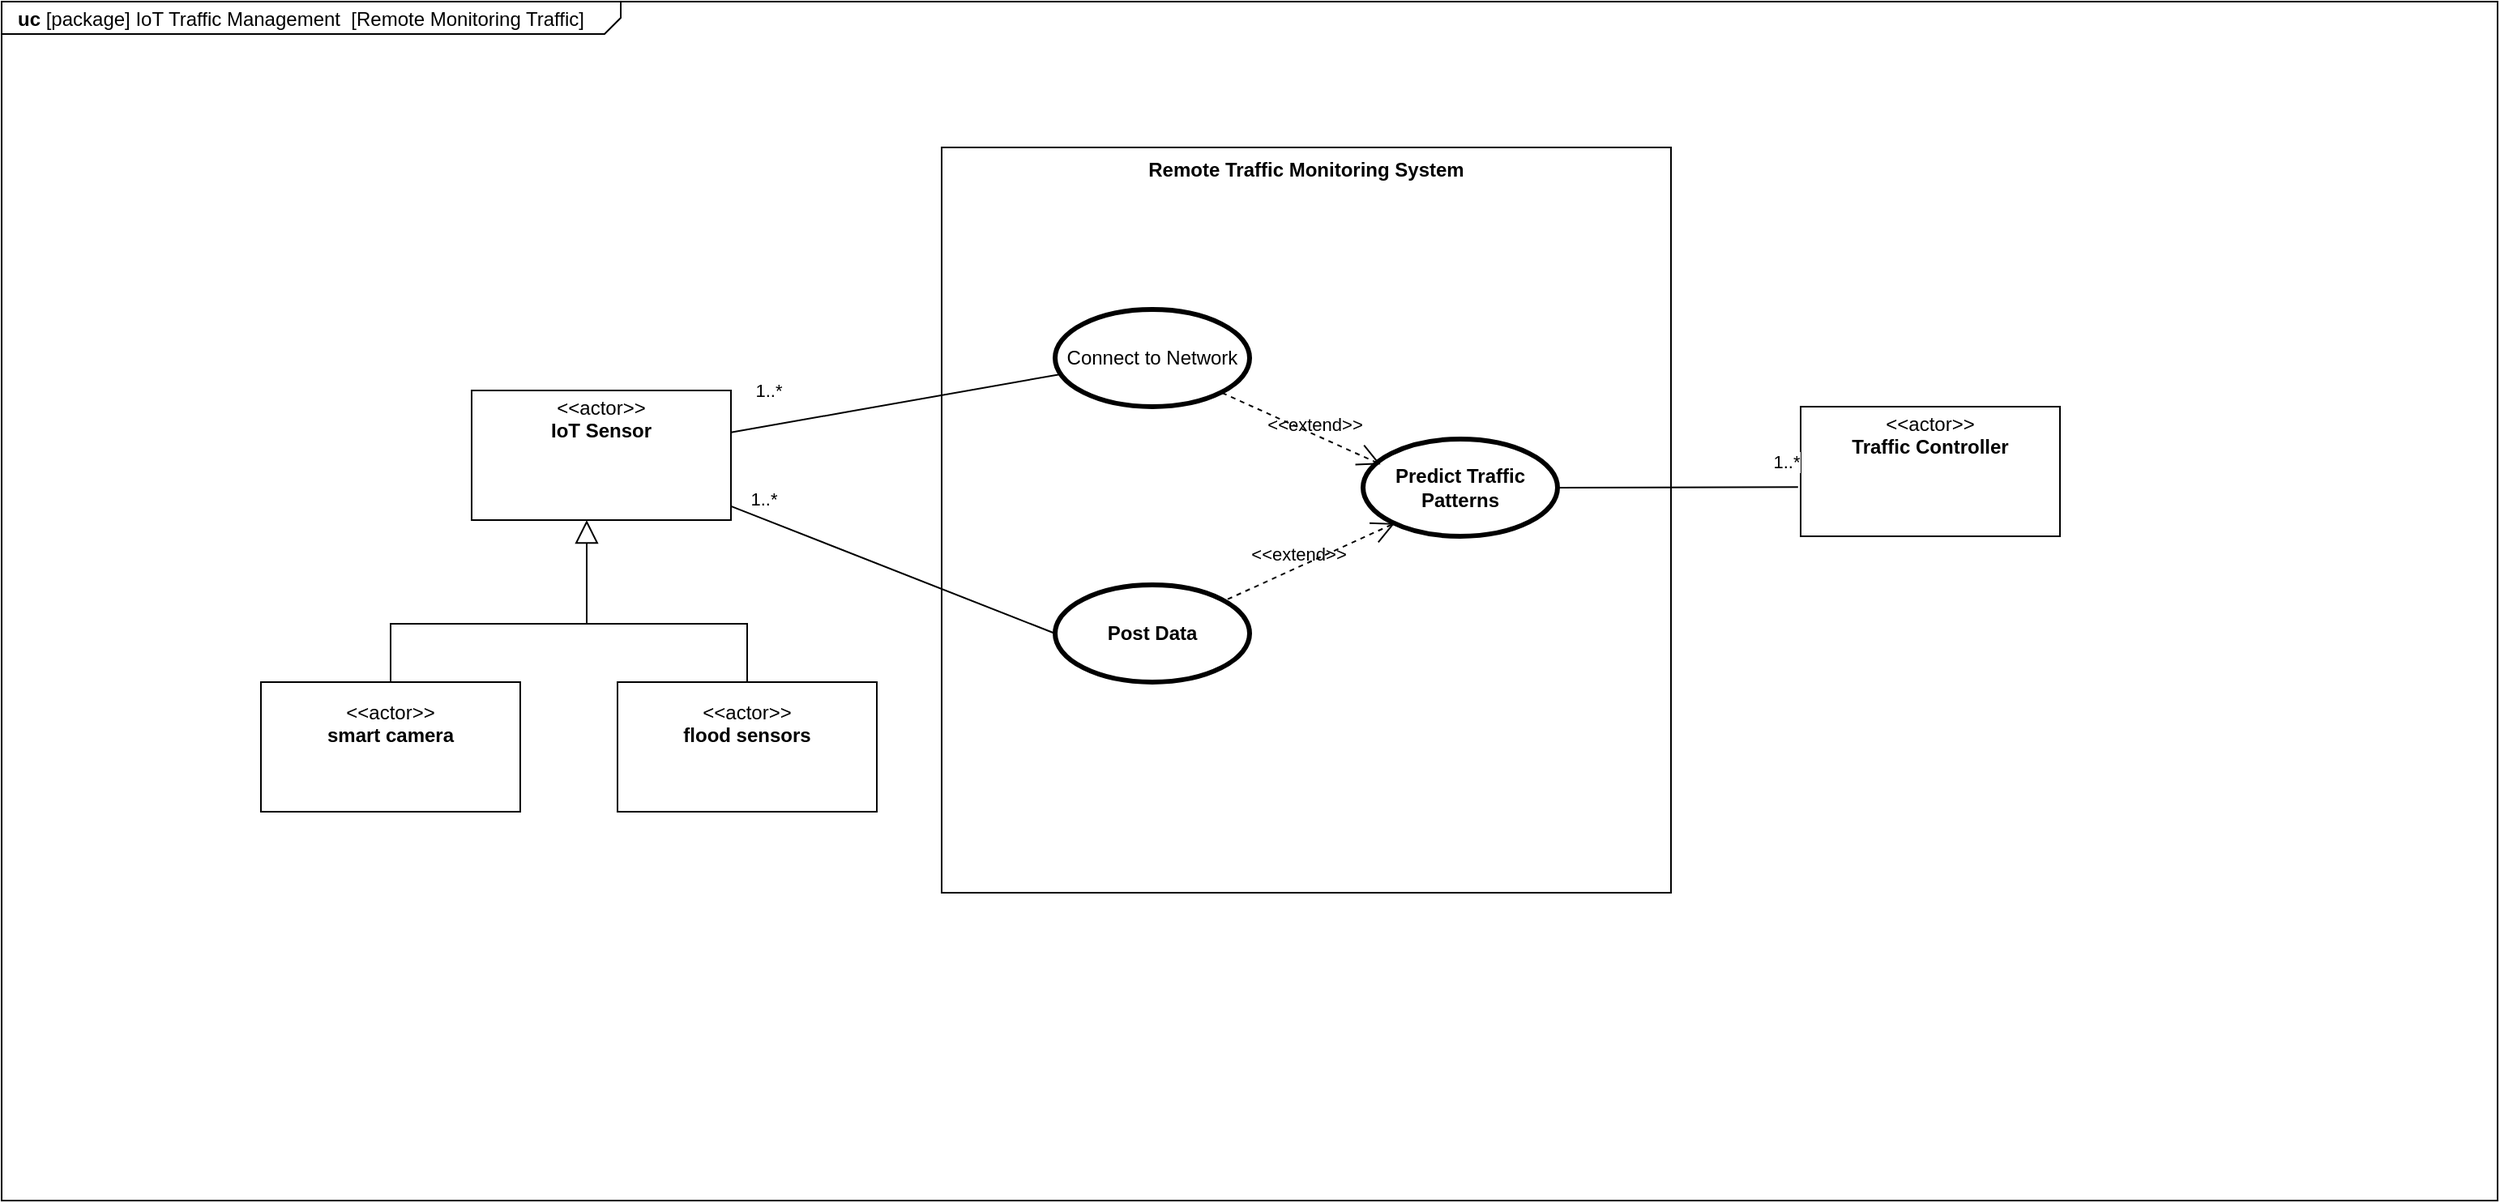 <mxfile version="20.8.16" type="device" pages="2"><diagram id="4iHXKfbJYa-87TXr1HWd" name="Use Case"><mxGraphModel dx="932" dy="973" grid="1" gridSize="10" guides="1" tooltips="1" connect="1" arrows="1" fold="1" page="1" pageScale="1" pageWidth="1700" pageHeight="1100" math="0" shadow="0"><root><mxCell id="0"/><mxCell id="1" parent="0"/><mxCell id="mPhYXXPSZH8RcfnqoLaK-20" value="&lt;p style=&quot;margin:0px;margin-top:4px;margin-left:10px;text-align:left;&quot;&gt;&lt;b&gt;uc&lt;/b&gt; [package] IoT Traffic Management&amp;nbsp; [Remote Monitoring Traffic]&lt;/p&gt;" style="html=1;shape=mxgraph.sysml.package;html=1;overflow=fill;whiteSpace=wrap;labelX=382;" parent="1" vertex="1"><mxGeometry x="40" y="20" width="1540" height="740" as="geometry"/></mxCell><mxCell id="mPhYXXPSZH8RcfnqoLaK-1" value="&lt;p style=&quot;margin:0px;margin-top:4px;text-align:center;&quot;&gt;&amp;lt;&amp;lt;actor&amp;gt;&amp;gt;&lt;br&gt;&lt;b&gt;IoT Sensor&lt;/b&gt;&lt;/p&gt;" style="shape=rect;html=1;overflow=fill;html=1;whiteSpace=wrap;align=center;" parent="1" vertex="1"><mxGeometry x="330" y="260" width="160" height="80" as="geometry"/></mxCell><mxCell id="mPhYXXPSZH8RcfnqoLaK-2" value="Remote Traffic Monitoring System" style="shape=rect;html=1;verticalAlign=top;fontStyle=1;whiteSpace=wrap;align=center;" parent="1" vertex="1"><mxGeometry x="620" y="110" width="450" height="460" as="geometry"/></mxCell><mxCell id="mPhYXXPSZH8RcfnqoLaK-3" value="Connect to Network" style="shape=ellipse;html=1;strokeWidth=3;fontStyle=0;whiteSpace=wrap;align=center;perimeter=ellipsePerimeter;" parent="1" vertex="1"><mxGeometry x="690" y="210" width="120" height="60" as="geometry"/></mxCell><mxCell id="mPhYXXPSZH8RcfnqoLaK-7" value="" style="edgeStyle=none;html=1;endArrow=none;verticalAlign=bottom;rounded=0;" parent="1" source="mPhYXXPSZH8RcfnqoLaK-1" target="mPhYXXPSZH8RcfnqoLaK-3" edge="1"><mxGeometry width="160" relative="1" as="geometry"><mxPoint x="710" y="320" as="sourcePoint"/><mxPoint x="771" y="266" as="targetPoint"/></mxGeometry></mxCell><mxCell id="3Ks5PfZHIpk1d5dtnnS8-1" value="1..*" style="edgeLabel;html=1;align=center;verticalAlign=middle;resizable=0;points=[];" parent="mPhYXXPSZH8RcfnqoLaK-7" vertex="1" connectable="0"><mxGeometry x="-0.404" y="4" relative="1" as="geometry"><mxPoint x="-37" y="-12" as="offset"/></mxGeometry></mxCell><mxCell id="mPhYXXPSZH8RcfnqoLaK-8" value="&lt;p style=&quot;margin:0px;margin-top:4px;text-align:center;&quot;&gt;&amp;lt;&amp;lt;actor&amp;gt;&amp;gt;&lt;br&gt;&lt;b&gt;Traffic Controller&lt;/b&gt;&lt;/p&gt;" style="shape=rect;html=1;overflow=fill;html=1;whiteSpace=wrap;align=center;" parent="1" vertex="1"><mxGeometry x="1150" y="270" width="160" height="80" as="geometry"/></mxCell><mxCell id="mPhYXXPSZH8RcfnqoLaK-9" value="Predict Traffic Patterns" style="shape=ellipse;html=1;strokeWidth=3;fontStyle=1;whiteSpace=wrap;align=center;perimeter=ellipsePerimeter;" parent="1" vertex="1"><mxGeometry x="880" y="290" width="120" height="60" as="geometry"/></mxCell><mxCell id="mPhYXXPSZH8RcfnqoLaK-10" value="" style="edgeStyle=none;html=1;endArrow=none;verticalAlign=bottom;rounded=0;entryX=-0.01;entryY=0.62;entryDx=0;entryDy=0;entryPerimeter=0;" parent="1" source="mPhYXXPSZH8RcfnqoLaK-9" target="mPhYXXPSZH8RcfnqoLaK-8" edge="1"><mxGeometry width="160" relative="1" as="geometry"><mxPoint x="710" y="320" as="sourcePoint"/><mxPoint x="870" y="320" as="targetPoint"/></mxGeometry></mxCell><mxCell id="pMQEba09934Hj4bFtZwP-2" value="1..*" style="edgeLabel;html=1;align=center;verticalAlign=middle;resizable=0;points=[];" vertex="1" connectable="0" parent="mPhYXXPSZH8RcfnqoLaK-10"><mxGeometry x="0.824" relative="1" as="geometry"><mxPoint x="5" y="-16" as="offset"/></mxGeometry></mxCell><mxCell id="mPhYXXPSZH8RcfnqoLaK-13" value="&amp;lt;&amp;lt;extend&amp;gt;&amp;gt;" style="edgeStyle=none;html=1;startArrow=open;endArrow=none;startSize=12;verticalAlign=bottom;dashed=1;labelBackgroundColor=none;rounded=0;exitX=0.09;exitY=0.26;exitDx=0;exitDy=0;exitPerimeter=0;entryX=1;entryY=1;entryDx=0;entryDy=0;" parent="1" source="mPhYXXPSZH8RcfnqoLaK-9" target="mPhYXXPSZH8RcfnqoLaK-3" edge="1"><mxGeometry x="-0.192" y="3" width="160" relative="1" as="geometry"><mxPoint x="830" y="370" as="sourcePoint"/><mxPoint x="870" y="310" as="targetPoint"/><mxPoint as="offset"/></mxGeometry></mxCell><mxCell id="mPhYXXPSZH8RcfnqoLaK-14" value="&lt;p&gt;&amp;lt;&amp;lt;actor&amp;gt;&amp;gt;&lt;br&gt;&lt;b&gt;smart camera&lt;/b&gt;&lt;/p&gt;" style="shape=rect;html=1;overflow=fill;whiteSpace=wrap;align=center;" parent="1" vertex="1"><mxGeometry x="200" y="440" width="160" height="80" as="geometry"/></mxCell><mxCell id="mPhYXXPSZH8RcfnqoLaK-16" value="" style="edgeStyle=elbowEdgeStyle;html=1;endSize=12;endArrow=block;endFill=0;elbow=horizontal;rounded=0;labelBackgroundColor=default;fontFamily=Helvetica;fontSize=11;fontColor=default;shape=connector;" parent="1" target="mPhYXXPSZH8RcfnqoLaK-1" edge="1"><mxGeometry x="1" relative="1" as="geometry"><mxPoint x="401" y="344" as="targetPoint"/><mxPoint x="401" y="404" as="sourcePoint"/></mxGeometry></mxCell><mxCell id="mPhYXXPSZH8RcfnqoLaK-17" value="" style="edgeStyle=elbowEdgeStyle;html=1;elbow=vertical;verticalAlign=bottom;endArrow=none;rounded=0;labelBackgroundColor=default;fontFamily=Helvetica;fontSize=11;fontColor=default;startSize=14;shape=connector;entryX=0.5;entryY=0;entryDx=0;entryDy=0;" parent="1" target="mPhYXXPSZH8RcfnqoLaK-19" edge="1"><mxGeometry x="1" relative="1" as="geometry"><mxPoint x="471" y="429" as="targetPoint"/><Array as="points"><mxPoint x="441" y="404"/></Array><mxPoint x="400" y="404" as="sourcePoint"/></mxGeometry></mxCell><mxCell id="mPhYXXPSZH8RcfnqoLaK-18" value="" style="edgeStyle=elbowEdgeStyle;html=1;elbow=vertical;verticalAlign=bottom;endArrow=none;rounded=0;labelBackgroundColor=default;fontFamily=Helvetica;fontSize=11;fontColor=default;startSize=14;shape=connector;" parent="1" target="mPhYXXPSZH8RcfnqoLaK-14" edge="1"><mxGeometry x="1" relative="1" as="geometry"><mxPoint x="331" y="429" as="targetPoint"/><Array as="points"><mxPoint x="361" y="404"/></Array><mxPoint x="400" y="404" as="sourcePoint"/></mxGeometry></mxCell><mxCell id="mPhYXXPSZH8RcfnqoLaK-19" value="&lt;p&gt;&amp;lt;&amp;lt;actor&amp;gt;&amp;gt;&lt;br&gt;&lt;b&gt;flood sensors&lt;/b&gt;&lt;/p&gt;" style="shape=rect;html=1;overflow=fill;whiteSpace=wrap;align=center;" parent="1" vertex="1"><mxGeometry x="420" y="440" width="160" height="80" as="geometry"/></mxCell><mxCell id="pMQEba09934Hj4bFtZwP-1" value="Post Data" style="shape=ellipse;html=1;strokeWidth=3;fontStyle=1;whiteSpace=wrap;align=center;perimeter=ellipsePerimeter;" vertex="1" parent="1"><mxGeometry x="690" y="380" width="120" height="60" as="geometry"/></mxCell><mxCell id="pMQEba09934Hj4bFtZwP-4" value="" style="edgeStyle=none;html=1;endArrow=none;verticalAlign=bottom;rounded=0;entryX=0;entryY=0.5;entryDx=0;entryDy=0;" edge="1" parent="1" source="mPhYXXPSZH8RcfnqoLaK-1" target="pMQEba09934Hj4bFtZwP-1"><mxGeometry width="160" relative="1" as="geometry"><mxPoint x="500" y="307.576" as="sourcePoint"/><mxPoint x="690.11" y="301.815" as="targetPoint"/></mxGeometry></mxCell><mxCell id="pMQEba09934Hj4bFtZwP-5" value="1..*" style="edgeLabel;html=1;align=center;verticalAlign=middle;resizable=0;points=[];" vertex="1" connectable="0" parent="pMQEba09934Hj4bFtZwP-4"><mxGeometry x="-0.404" y="4" relative="1" as="geometry"><mxPoint x="-41" y="-24" as="offset"/></mxGeometry></mxCell><mxCell id="pMQEba09934Hj4bFtZwP-6" value="&amp;lt;&amp;lt;extend&amp;gt;&amp;gt;" style="edgeStyle=none;html=1;startArrow=open;endArrow=none;startSize=12;verticalAlign=bottom;dashed=1;labelBackgroundColor=none;rounded=0;exitX=0.163;exitY=0.866;exitDx=0;exitDy=0;exitPerimeter=0;" edge="1" parent="1" source="mPhYXXPSZH8RcfnqoLaK-9" target="pMQEba09934Hj4bFtZwP-1"><mxGeometry x="0.14" y="1" width="160" relative="1" as="geometry"><mxPoint x="900.8" y="315.6" as="sourcePoint"/><mxPoint x="802.426" y="271.213" as="targetPoint"/><mxPoint as="offset"/></mxGeometry></mxCell></root></mxGraphModel></diagram><diagram id="m2gRTw4oHjGoTjFpeIfl" name="Activity Diagram"><mxGraphModel dx="1131" dy="1137" grid="1" gridSize="10" guides="1" tooltips="1" connect="1" arrows="1" fold="1" page="1" pageScale="1" pageWidth="1700" pageHeight="1100" math="0" shadow="0"><root><mxCell id="0"/><mxCell id="1" parent="0"/><mxCell id="cE4QLAcrg06Gd0i4PBeo-1" value="&lt;p style=&quot;margin:0px;margin-top:4px;margin-left:10px;text-align:left;&quot;&gt;&lt;b&gt;act&lt;/b&gt;&amp;nbsp;[activity] Connect to Network[Use Case Specification]&lt;/p&gt;" style="html=1;shape=mxgraph.sysml.package;html=1;overflow=fill;whiteSpace=wrap;labelX=329.17;" vertex="1" parent="1"><mxGeometry x="20" y="10" width="860" height="780" as="geometry"/></mxCell><mxCell id="44DcM_-l8rzp47orDSH5-1" value="authenticate:&lt;br&gt;camera authentication" style="html=1;shape=mxgraph.sysml.callBehAct;whiteSpace=wrap;align=center;" vertex="1" parent="1"><mxGeometry x="330" y="230" width="160" height="80" as="geometry"/></mxCell><mxCell id="44DcM_-l8rzp47orDSH5-2" value="autherize:&lt;br&gt;camera autherization" style="html=1;shape=mxgraph.sysml.callBehAct;whiteSpace=wrap;align=center;" vertex="1" parent="1"><mxGeometry x="330" y="410" width="160" height="80" as="geometry"/></mxCell><mxCell id="44DcM_-l8rzp47orDSH5-3" value="" style="shape=ellipse;html=1;fillColor=strokeColor;strokeWidth=2;verticalLabelPosition=bottom;verticalAlignment=top;perimeter=ellipsePerimeter;" vertex="1" parent="1"><mxGeometry x="380" y="80" width="40" height="40" as="geometry"/></mxCell><mxCell id="44DcM_-l8rzp47orDSH5-4" value="" style="edgeStyle=none;html=1;endArrow=open;endSize=12;dashed=1;verticalAlign=bottom;rounded=0;entryX=0.456;entryY=-0.011;entryDx=0;entryDy=0;entryPerimeter=0;dashPattern=12 12;" edge="1" parent="1" source="44DcM_-l8rzp47orDSH5-3" target="44DcM_-l8rzp47orDSH5-1"><mxGeometry width="160" relative="1" as="geometry"><mxPoint x="300" y="230" as="sourcePoint"/><mxPoint x="460" y="230" as="targetPoint"/></mxGeometry></mxCell><mxCell id="44DcM_-l8rzp47orDSH5-9" value="" style="edgeStyle=none;html=1;endArrow=open;endSize=12;dashed=1;verticalAlign=bottom;rounded=0;dashPattern=12 12;" edge="1" parent="1" target="44DcM_-l8rzp47orDSH5-2"><mxGeometry width="160" relative="1" as="geometry"><mxPoint x="406.444" y="308.995" as="sourcePoint"/><mxPoint x="408.96" y="418.12" as="targetPoint"/></mxGeometry></mxCell><mxCell id="44DcM_-l8rzp47orDSH5-10" value="" style="html=1;shape=mxgraph.sysml.actFinal;strokeWidth=2;verticalLabelPosition=bottom;verticalAlignment=top;" vertex="1" parent="1"><mxGeometry x="390" y="620" width="40" height="40" as="geometry"/></mxCell><mxCell id="44DcM_-l8rzp47orDSH5-11" value="" style="edgeStyle=none;html=1;endArrow=open;endSize=12;dashed=1;verticalAlign=bottom;rounded=0;dashPattern=12 12;entryX=0.442;entryY=0.008;entryDx=0;entryDy=0;entryPerimeter=0;exitX=0.5;exitY=1;exitDx=0;exitDy=0;exitPerimeter=0;" edge="1" parent="1" source="44DcM_-l8rzp47orDSH5-2" target="44DcM_-l8rzp47orDSH5-10"><mxGeometry width="160" relative="1" as="geometry"><mxPoint x="416.444" y="551.995" as="sourcePoint"/><mxPoint x="419.292" y="713" as="targetPoint"/></mxGeometry></mxCell></root></mxGraphModel></diagram></mxfile>